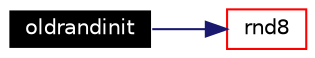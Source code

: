 digraph G
{
  edge [fontname="Helvetica",fontsize=10,labelfontname="Helvetica",labelfontsize=10];
  node [fontname="Helvetica",fontsize=10,shape=record];
  rankdir=LR;
  Node52 [label="oldrandinit",height=0.2,width=0.4,color="white", fillcolor="black", style="filled" fontcolor="white"];
  Node52 -> Node53 [color="midnightblue",fontsize=10,style="solid",fontname="Helvetica"];
  Node53 [label="rnd8",height=0.2,width=0.4,color="red",URL="$esm__cipher_8c.html#a35"];
}
